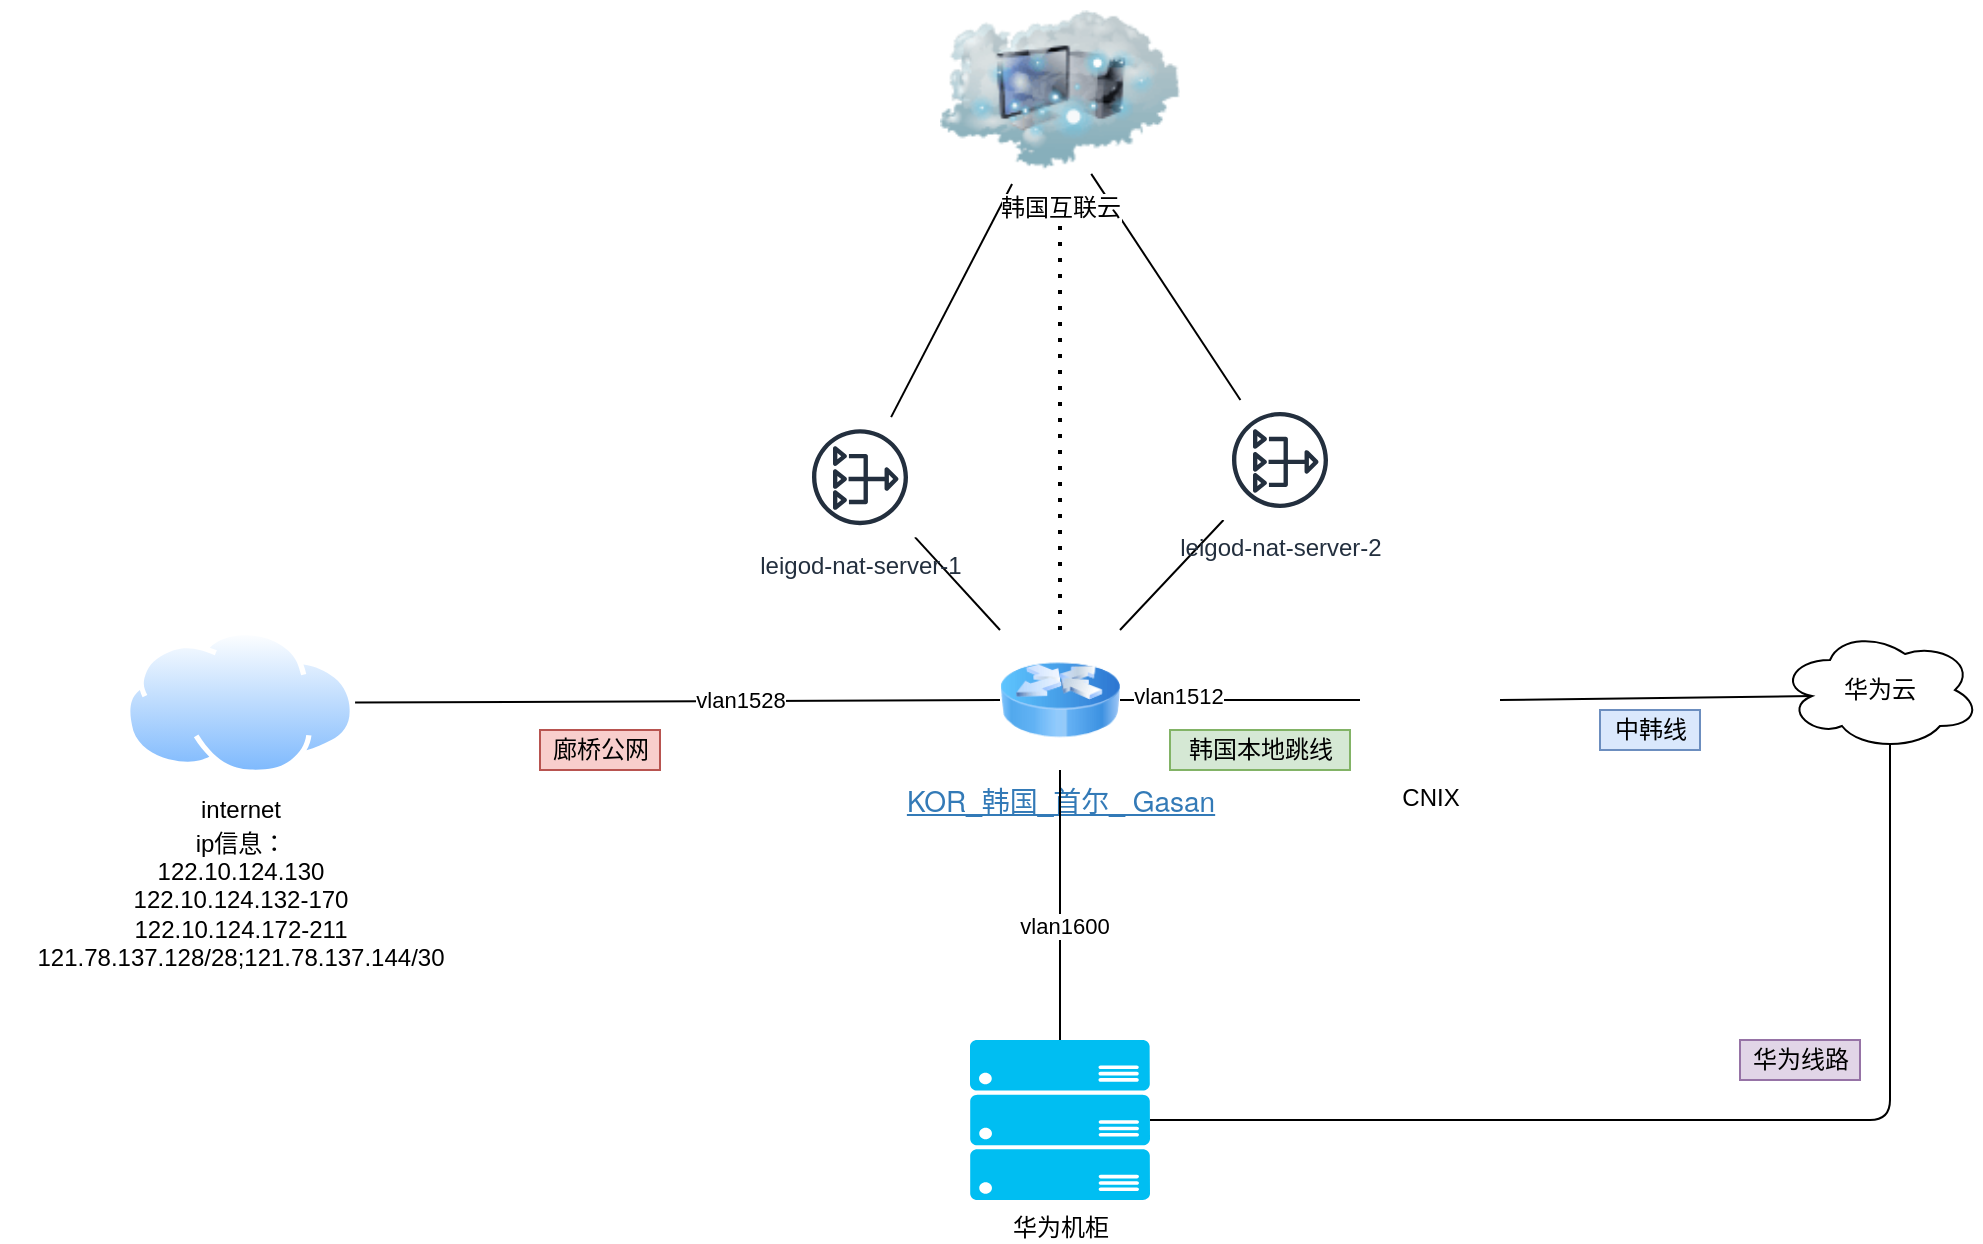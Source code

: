 <mxfile version="14.4.7" type="github">
  <diagram id="1b1gdbH2hWXCBLBFwGmt" name="第 1 页">
    <mxGraphModel dx="2249" dy="1973" grid="1" gridSize="10" guides="1" tooltips="1" connect="1" arrows="1" fold="1" page="1" pageScale="1" pageWidth="827" pageHeight="1169" math="0" shadow="0">
      <root>
        <mxCell id="0" />
        <mxCell id="1" parent="0" />
        <mxCell id="ldXz7qVdnaQmS-XF6vvf-1" value="&lt;a href=&quot;http://pms.syscloud.cn:8001/dcim/sites/kor___gasan/&quot; style=&quot;box-sizing: border-box ; margin: 0px ; color: rgb(51 , 122 , 183) ; font-family: &amp;#34;helvetica neue&amp;#34; , &amp;#34;helvetica&amp;#34; , &amp;#34;arial&amp;#34; , sans-serif ; font-size: 14px&quot;&gt;KOR_韩国_首尔_ Gasan&lt;/a&gt;" style="image;html=1;image=img/lib/clip_art/networking/Router_Icon_128x128.png" vertex="1" parent="1">
          <mxGeometry x="220" y="245" width="60" height="70" as="geometry" />
        </mxCell>
        <mxCell id="ldXz7qVdnaQmS-XF6vvf-3" value="华为云" style="ellipse;shape=cloud;whiteSpace=wrap;html=1;align=center;" vertex="1" parent="1">
          <mxGeometry x="610" y="245" width="100" height="60" as="geometry" />
        </mxCell>
        <mxCell id="ldXz7qVdnaQmS-XF6vvf-4" value="CNIX" style="shape=image;html=1;verticalAlign=top;verticalLabelPosition=bottom;labelBackgroundColor=#ffffff;imageAspect=0;aspect=fixed;image=https://cdn2.iconfinder.com/data/icons/whcompare-isometric-web-hosting-servers/50/support-headset-128.png" vertex="1" parent="1">
          <mxGeometry x="400" y="245" width="70" height="70" as="geometry" />
        </mxCell>
        <mxCell id="ldXz7qVdnaQmS-XF6vvf-5" value="" style="endArrow=none;html=1;exitX=1;exitY=0.5;exitDx=0;exitDy=0;entryX=0;entryY=0.5;entryDx=0;entryDy=0;" edge="1" parent="1" source="ldXz7qVdnaQmS-XF6vvf-1" target="ldXz7qVdnaQmS-XF6vvf-4">
          <mxGeometry width="50" height="50" relative="1" as="geometry">
            <mxPoint x="370" y="490" as="sourcePoint" />
            <mxPoint x="420" y="440" as="targetPoint" />
          </mxGeometry>
        </mxCell>
        <mxCell id="ldXz7qVdnaQmS-XF6vvf-7" value="vlan1512" style="edgeLabel;html=1;align=center;verticalAlign=middle;resizable=0;points=[];" vertex="1" connectable="0" parent="ldXz7qVdnaQmS-XF6vvf-5">
          <mxGeometry x="-0.52" y="2" relative="1" as="geometry">
            <mxPoint as="offset" />
          </mxGeometry>
        </mxCell>
        <mxCell id="ldXz7qVdnaQmS-XF6vvf-6" value="" style="endArrow=none;html=1;exitX=1;exitY=0.5;exitDx=0;exitDy=0;entryX=0.16;entryY=0.55;entryDx=0;entryDy=0;entryPerimeter=0;" edge="1" parent="1" source="ldXz7qVdnaQmS-XF6vvf-4" target="ldXz7qVdnaQmS-XF6vvf-3">
          <mxGeometry width="50" height="50" relative="1" as="geometry">
            <mxPoint x="470" y="460" as="sourcePoint" />
            <mxPoint x="520" y="410" as="targetPoint" />
          </mxGeometry>
        </mxCell>
        <mxCell id="ldXz7qVdnaQmS-XF6vvf-8" value="韩国本地跳线" style="text;html=1;align=center;verticalAlign=middle;resizable=0;points=[];autosize=1;fillColor=#d5e8d4;strokeColor=#82b366;" vertex="1" parent="1">
          <mxGeometry x="305" y="295" width="90" height="20" as="geometry" />
        </mxCell>
        <mxCell id="ldXz7qVdnaQmS-XF6vvf-9" value="中韩线" style="text;html=1;align=center;verticalAlign=middle;resizable=0;points=[];autosize=1;fillColor=#dae8fc;strokeColor=#6c8ebf;" vertex="1" parent="1">
          <mxGeometry x="520" y="285" width="50" height="20" as="geometry" />
        </mxCell>
        <mxCell id="ldXz7qVdnaQmS-XF6vvf-12" value="internet" style="aspect=fixed;perimeter=ellipsePerimeter;html=1;align=center;shadow=0;dashed=0;spacingTop=3;image;image=img/lib/active_directory/internet_cloud.svg;" vertex="1" parent="1">
          <mxGeometry x="-217.54" y="245" width="115.08" height="72.5" as="geometry" />
        </mxCell>
        <mxCell id="ldXz7qVdnaQmS-XF6vvf-14" value="ip信息：&lt;br&gt;&lt;div&gt;122.10.124.130&lt;/div&gt;&lt;div&gt;122.10.124.132-170&lt;/div&gt;&lt;div&gt;122.10.124.172-211&lt;br&gt;121.78.137.128/28;121.78.137.144/30&lt;br&gt;&lt;/div&gt;" style="text;html=1;align=center;verticalAlign=middle;resizable=0;points=[];autosize=1;" vertex="1" parent="1">
          <mxGeometry x="-280.0" y="340" width="240" height="80" as="geometry" />
        </mxCell>
        <mxCell id="ldXz7qVdnaQmS-XF6vvf-15" value="" style="endArrow=none;html=1;entryX=1;entryY=0;entryDx=0;entryDy=0;" edge="1" parent="1" source="ldXz7qVdnaQmS-XF6vvf-18" target="ldXz7qVdnaQmS-XF6vvf-1">
          <mxGeometry width="50" height="50" relative="1" as="geometry">
            <mxPoint x="140" y="350" as="sourcePoint" />
            <mxPoint x="200" y="290" as="targetPoint" />
          </mxGeometry>
        </mxCell>
        <mxCell id="ldXz7qVdnaQmS-XF6vvf-16" value="" style="endArrow=none;html=1;entryX=0;entryY=0;entryDx=0;entryDy=0;" edge="1" parent="1" source="ldXz7qVdnaQmS-XF6vvf-17" target="ldXz7qVdnaQmS-XF6vvf-1">
          <mxGeometry width="50" height="50" relative="1" as="geometry">
            <mxPoint x="180" y="500" as="sourcePoint" />
            <mxPoint x="230" y="450" as="targetPoint" />
          </mxGeometry>
        </mxCell>
        <mxCell id="ldXz7qVdnaQmS-XF6vvf-17" value="leigod-nat-server-1" style="outlineConnect=0;fontColor=#232F3E;gradientColor=none;strokeColor=#232F3E;fillColor=#ffffff;dashed=0;verticalLabelPosition=bottom;verticalAlign=top;align=center;html=1;fontSize=12;fontStyle=0;aspect=fixed;shape=mxgraph.aws4.resourceIcon;resIcon=mxgraph.aws4.nat_gateway;" vertex="1" parent="1">
          <mxGeometry x="120" y="138.57" width="60" height="60" as="geometry" />
        </mxCell>
        <mxCell id="ldXz7qVdnaQmS-XF6vvf-18" value="leigod-nat-server-2" style="outlineConnect=0;fontColor=#232F3E;gradientColor=none;strokeColor=#232F3E;fillColor=#ffffff;dashed=0;verticalLabelPosition=bottom;verticalAlign=top;align=center;html=1;fontSize=12;fontStyle=0;aspect=fixed;shape=mxgraph.aws4.resourceIcon;resIcon=mxgraph.aws4.nat_gateway;" vertex="1" parent="1">
          <mxGeometry x="330" y="130" width="60" height="60" as="geometry" />
        </mxCell>
        <mxCell id="ldXz7qVdnaQmS-XF6vvf-19" value="" style="endArrow=none;html=1;entryX=0;entryY=0.5;entryDx=0;entryDy=0;exitX=1;exitY=0.5;exitDx=0;exitDy=0;" edge="1" parent="1" source="ldXz7qVdnaQmS-XF6vvf-12" target="ldXz7qVdnaQmS-XF6vvf-1">
          <mxGeometry width="50" height="50" relative="1" as="geometry">
            <mxPoint x="-90" y="240" as="sourcePoint" />
            <mxPoint x="-40" y="190" as="targetPoint" />
          </mxGeometry>
        </mxCell>
        <mxCell id="ldXz7qVdnaQmS-XF6vvf-20" value="vlan1528" style="edgeLabel;html=1;align=center;verticalAlign=middle;resizable=0;points=[];" vertex="1" connectable="0" parent="ldXz7qVdnaQmS-XF6vvf-19">
          <mxGeometry x="0.193" y="1" relative="1" as="geometry">
            <mxPoint as="offset" />
          </mxGeometry>
        </mxCell>
        <mxCell id="ldXz7qVdnaQmS-XF6vvf-21" value="" style="endArrow=none;html=1;entryX=-0.045;entryY=0.916;entryDx=0;entryDy=0;entryPerimeter=0;" edge="1" parent="1" source="ldXz7qVdnaQmS-XF6vvf-17">
          <mxGeometry width="50" height="50" relative="1" as="geometry">
            <mxPoint x="60" y="140" as="sourcePoint" />
            <mxPoint x="226.02" y="21.97" as="targetPoint" />
          </mxGeometry>
        </mxCell>
        <mxCell id="ldXz7qVdnaQmS-XF6vvf-23" value="" style="endArrow=none;html=1;entryX=1;entryY=1;entryDx=0;entryDy=0;" edge="1" parent="1" source="ldXz7qVdnaQmS-XF6vvf-18">
          <mxGeometry width="50" height="50" relative="1" as="geometry">
            <mxPoint x="400" y="130" as="sourcePoint" />
            <mxPoint x="265.613" y="16.962" as="targetPoint" />
          </mxGeometry>
        </mxCell>
        <mxCell id="ldXz7qVdnaQmS-XF6vvf-24" value="" style="endArrow=none;dashed=1;html=1;dashPattern=1 3;strokeWidth=2;entryX=0.5;entryY=1;entryDx=0;entryDy=0;exitX=0.5;exitY=0;exitDx=0;exitDy=0;" edge="1" parent="1" source="ldXz7qVdnaQmS-XF6vvf-1">
          <mxGeometry width="50" height="50" relative="1" as="geometry">
            <mxPoint x="20" y="200" as="sourcePoint" />
            <mxPoint x="250" y="28.57" as="targetPoint" />
          </mxGeometry>
        </mxCell>
        <mxCell id="ldXz7qVdnaQmS-XF6vvf-28" value="韩国互联云" style="image;html=1;image=img/lib/clip_art/networking/Cloud_Computer_128x128.png" vertex="1" parent="1">
          <mxGeometry x="190" y="-70" width="120" height="90" as="geometry" />
        </mxCell>
        <mxCell id="ldXz7qVdnaQmS-XF6vvf-29" value="廊桥公网" style="text;html=1;align=center;verticalAlign=middle;resizable=0;points=[];autosize=1;fillColor=#f8cecc;strokeColor=#b85450;" vertex="1" parent="1">
          <mxGeometry x="-10" y="295" width="60" height="20" as="geometry" />
        </mxCell>
        <mxCell id="ldXz7qVdnaQmS-XF6vvf-30" value="华为机柜" style="verticalLabelPosition=bottom;html=1;verticalAlign=top;align=center;strokeColor=none;fillColor=#00BEF2;shape=mxgraph.azure.server_rack;" vertex="1" parent="1">
          <mxGeometry x="205" y="450" width="90" height="80" as="geometry" />
        </mxCell>
        <mxCell id="ldXz7qVdnaQmS-XF6vvf-31" value="" style="endArrow=none;html=1;entryX=0.5;entryY=1;entryDx=0;entryDy=0;exitX=0.5;exitY=0;exitDx=0;exitDy=0;exitPerimeter=0;" edge="1" parent="1" source="ldXz7qVdnaQmS-XF6vvf-30" target="ldXz7qVdnaQmS-XF6vvf-1">
          <mxGeometry width="50" height="50" relative="1" as="geometry">
            <mxPoint x="320" y="450" as="sourcePoint" />
            <mxPoint x="370" y="400" as="targetPoint" />
          </mxGeometry>
        </mxCell>
        <mxCell id="ldXz7qVdnaQmS-XF6vvf-34" value="vlan1600" style="edgeLabel;html=1;align=center;verticalAlign=middle;resizable=0;points=[];" vertex="1" connectable="0" parent="ldXz7qVdnaQmS-XF6vvf-31">
          <mxGeometry x="-0.156" y="-2" relative="1" as="geometry">
            <mxPoint as="offset" />
          </mxGeometry>
        </mxCell>
        <mxCell id="ldXz7qVdnaQmS-XF6vvf-32" value="" style="endArrow=none;html=1;exitX=1;exitY=0.5;exitDx=0;exitDy=0;exitPerimeter=0;entryX=0.55;entryY=0.95;entryDx=0;entryDy=0;entryPerimeter=0;" edge="1" parent="1" source="ldXz7qVdnaQmS-XF6vvf-30" target="ldXz7qVdnaQmS-XF6vvf-3">
          <mxGeometry width="50" height="50" relative="1" as="geometry">
            <mxPoint x="420" y="500" as="sourcePoint" />
            <mxPoint x="670" y="490" as="targetPoint" />
            <Array as="points">
              <mxPoint x="665" y="490" />
            </Array>
          </mxGeometry>
        </mxCell>
        <mxCell id="ldXz7qVdnaQmS-XF6vvf-35" value="华为线路" style="text;html=1;align=center;verticalAlign=middle;resizable=0;points=[];autosize=1;fillColor=#e1d5e7;strokeColor=#9673a6;" vertex="1" parent="1">
          <mxGeometry x="590" y="450" width="60" height="20" as="geometry" />
        </mxCell>
      </root>
    </mxGraphModel>
  </diagram>
</mxfile>
